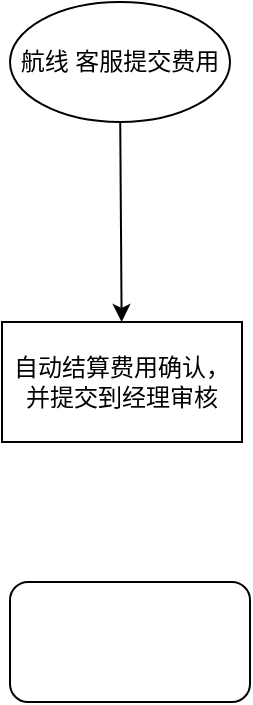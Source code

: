 <mxfile version="13.9.9" type="github">
  <diagram id="VU_dx4ajiQtVL9cvRUOc" name="Page-1">
    <mxGraphModel dx="1422" dy="762" grid="1" gridSize="10" guides="1" tooltips="1" connect="1" arrows="1" fold="1" page="1" pageScale="1" pageWidth="827" pageHeight="1169" math="0" shadow="0">
      <root>
        <mxCell id="0" />
        <mxCell id="1" parent="0" />
        <mxCell id="-NqdzgjW_j-PJkJXu21r-1" value="航线 客服提交费用" style="ellipse;whiteSpace=wrap;html=1;" parent="1" vertex="1">
          <mxGeometry x="304" y="10" width="110" height="60" as="geometry" />
        </mxCell>
        <mxCell id="-NqdzgjW_j-PJkJXu21r-3" value="" style="endArrow=classic;html=1;" parent="1" source="-NqdzgjW_j-PJkJXu21r-1" target="-NqdzgjW_j-PJkJXu21r-4" edge="1">
          <mxGeometry width="50" height="50" relative="1" as="geometry">
            <mxPoint x="390" y="420" as="sourcePoint" />
            <mxPoint x="360" y="200" as="targetPoint" />
          </mxGeometry>
        </mxCell>
        <mxCell id="-NqdzgjW_j-PJkJXu21r-4" value="自动结算费用确认，并提交到经理审核" style="rounded=0;whiteSpace=wrap;html=1;" parent="1" vertex="1">
          <mxGeometry x="300" y="170" width="120" height="60" as="geometry" />
        </mxCell>
        <mxCell id="-NqdzgjW_j-PJkJXu21r-5" value="" style="rounded=1;whiteSpace=wrap;html=1;" parent="1" vertex="1">
          <mxGeometry x="304" y="300" width="120" height="60" as="geometry" />
        </mxCell>
      </root>
    </mxGraphModel>
  </diagram>
</mxfile>
